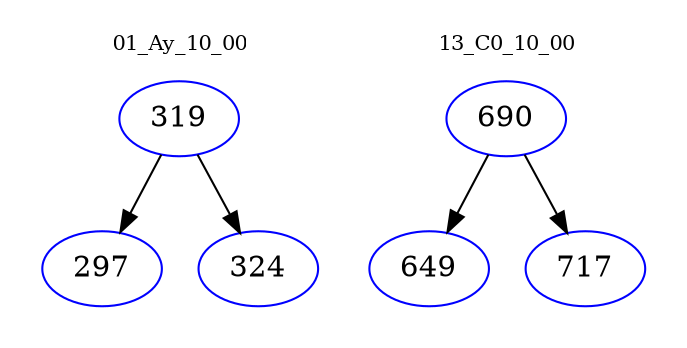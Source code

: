 digraph{
subgraph cluster_0 {
color = white
label = "01_Ay_10_00";
fontsize=10;
T0_319 [label="319", color="blue"]
T0_319 -> T0_297 [color="black"]
T0_297 [label="297", color="blue"]
T0_319 -> T0_324 [color="black"]
T0_324 [label="324", color="blue"]
}
subgraph cluster_1 {
color = white
label = "13_C0_10_00";
fontsize=10;
T1_690 [label="690", color="blue"]
T1_690 -> T1_649 [color="black"]
T1_649 [label="649", color="blue"]
T1_690 -> T1_717 [color="black"]
T1_717 [label="717", color="blue"]
}
}
